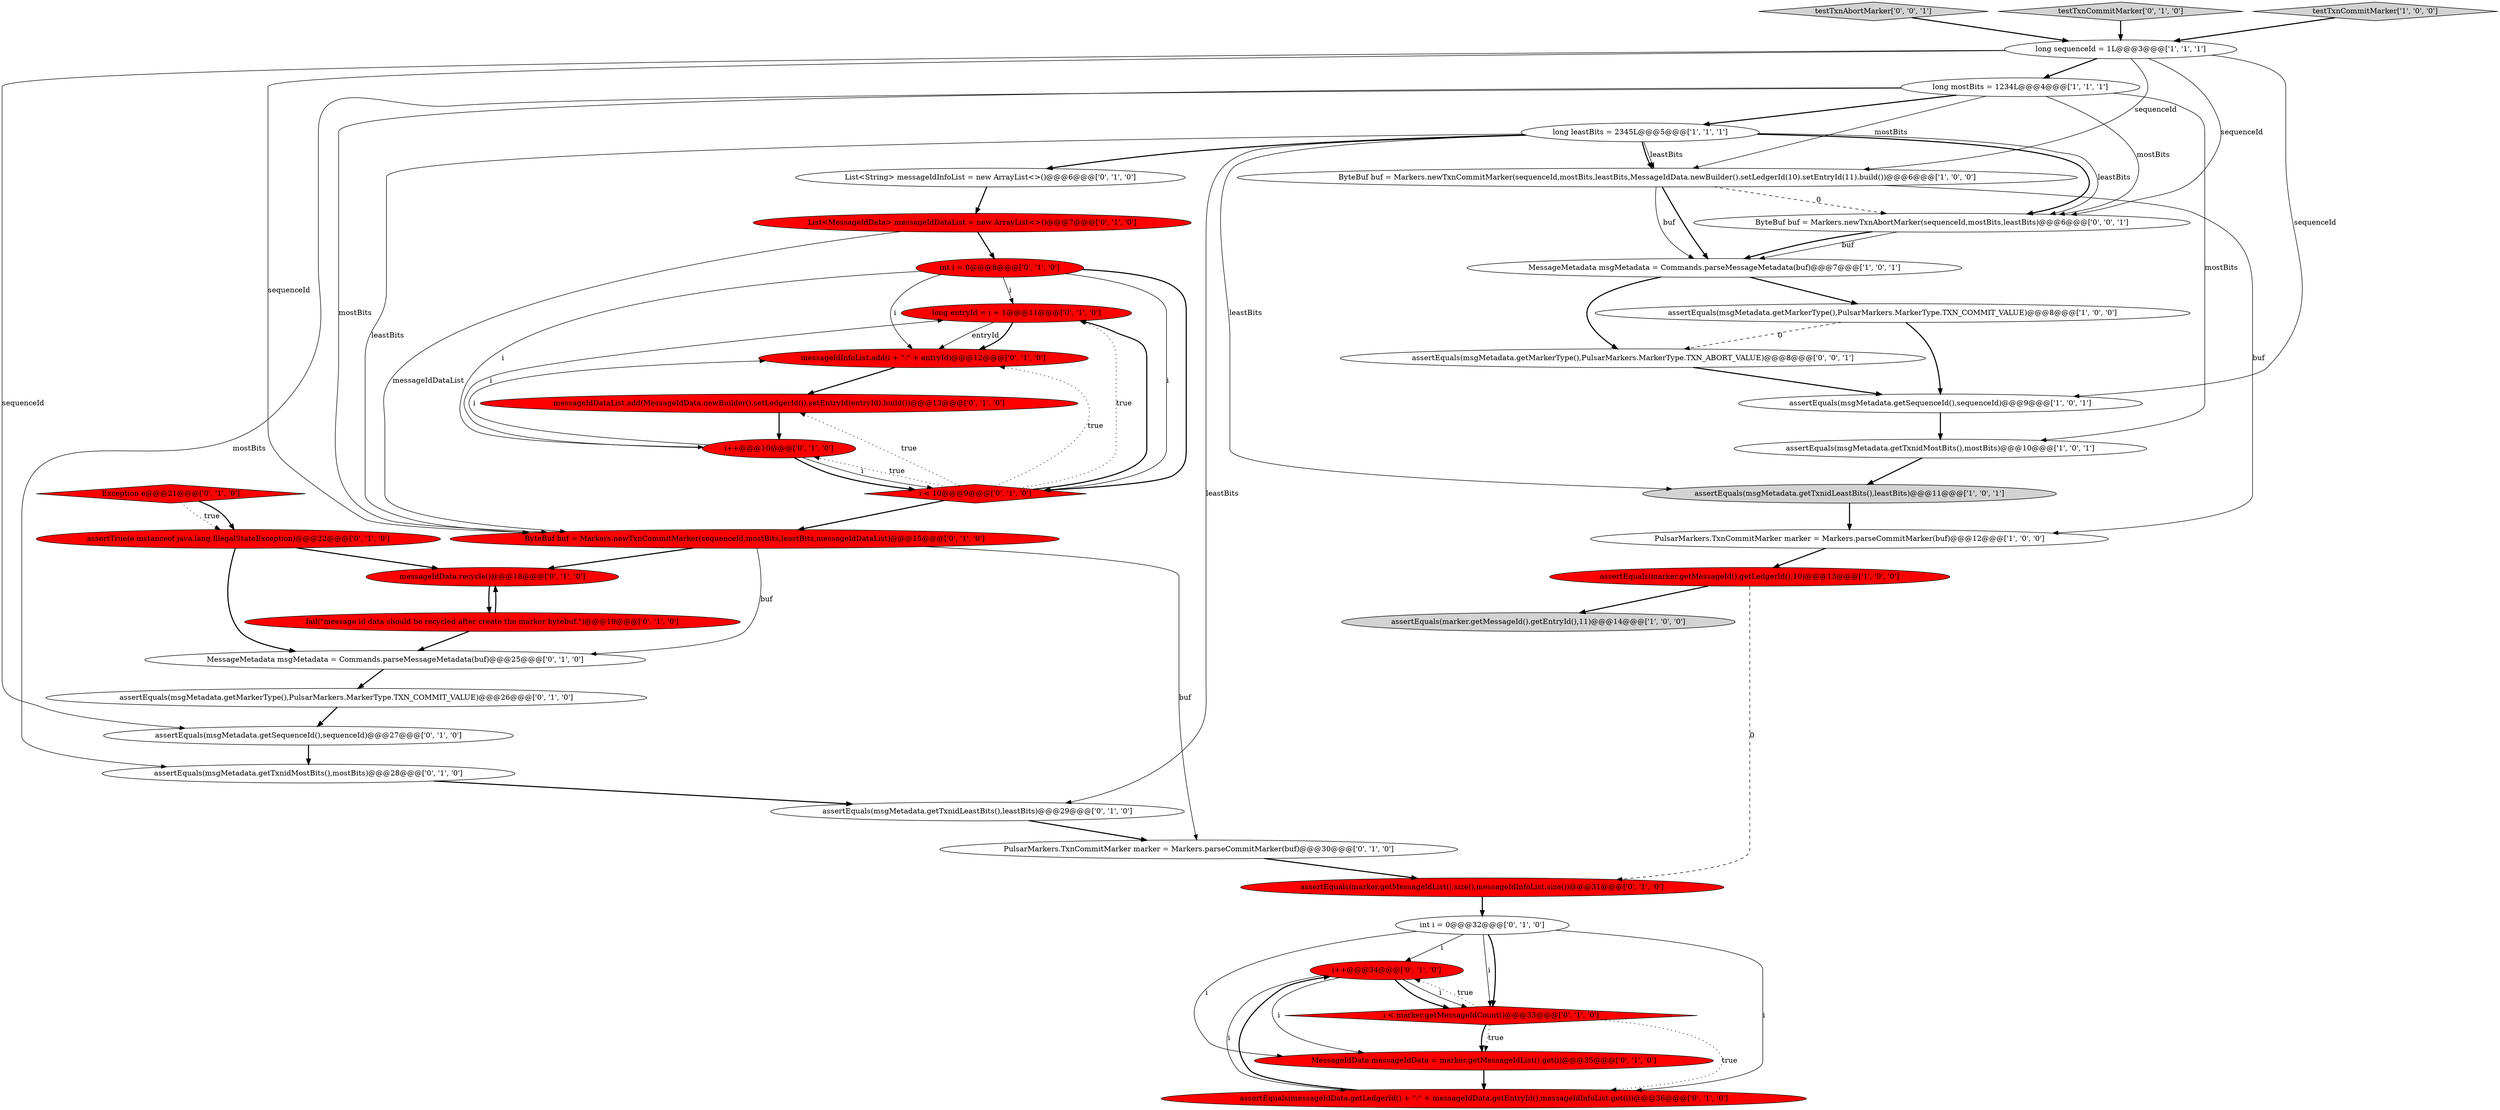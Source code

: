 digraph {
18 [style = filled, label = "PulsarMarkers.TxnCommitMarker marker = Markers.parseCommitMarker(buf)@@@30@@@['0', '1', '0']", fillcolor = white, shape = ellipse image = "AAA0AAABBB2BBB"];
34 [style = filled, label = "i++@@@34@@@['0', '1', '0']", fillcolor = red, shape = ellipse image = "AAA1AAABBB2BBB"];
10 [style = filled, label = "assertEquals(msgMetadata.getMarkerType(),PulsarMarkers.MarkerType.TXN_COMMIT_VALUE)@@@8@@@['1', '0', '0']", fillcolor = white, shape = ellipse image = "AAA0AAABBB1BBB"];
22 [style = filled, label = "long entryId = i + 1@@@11@@@['0', '1', '0']", fillcolor = red, shape = ellipse image = "AAA1AAABBB2BBB"];
7 [style = filled, label = "assertEquals(msgMetadata.getTxnidLeastBits(),leastBits)@@@11@@@['1', '0', '1']", fillcolor = lightgray, shape = ellipse image = "AAA0AAABBB1BBB"];
9 [style = filled, label = "ByteBuf buf = Markers.newTxnCommitMarker(sequenceId,mostBits,leastBits,MessageIdData.newBuilder().setLedgerId(10).setEntryId(11).build())@@@6@@@['1', '0', '0']", fillcolor = white, shape = ellipse image = "AAA0AAABBB1BBB"];
28 [style = filled, label = "fail(\"message id data should be recycled after create the marker bytebuf.\")@@@19@@@['0', '1', '0']", fillcolor = red, shape = ellipse image = "AAA1AAABBB2BBB"];
31 [style = filled, label = "Exception e@@@21@@@['0', '1', '0']", fillcolor = red, shape = diamond image = "AAA1AAABBB2BBB"];
4 [style = filled, label = "assertEquals(marker.getMessageId().getEntryId(),11)@@@14@@@['1', '0', '0']", fillcolor = lightgray, shape = ellipse image = "AAA0AAABBB1BBB"];
8 [style = filled, label = "long leastBits = 2345L@@@5@@@['1', '1', '1']", fillcolor = white, shape = ellipse image = "AAA0AAABBB1BBB"];
29 [style = filled, label = "assertEquals(msgMetadata.getSequenceId(),sequenceId)@@@27@@@['0', '1', '0']", fillcolor = white, shape = ellipse image = "AAA0AAABBB2BBB"];
35 [style = filled, label = "int i = 0@@@8@@@['0', '1', '0']", fillcolor = red, shape = ellipse image = "AAA1AAABBB2BBB"];
25 [style = filled, label = "i++@@@10@@@['0', '1', '0']", fillcolor = red, shape = ellipse image = "AAA1AAABBB2BBB"];
6 [style = filled, label = "long sequenceId = 1L@@@3@@@['1', '1', '1']", fillcolor = white, shape = ellipse image = "AAA0AAABBB1BBB"];
11 [style = filled, label = "MessageMetadata msgMetadata = Commands.parseMessageMetadata(buf)@@@7@@@['1', '0', '1']", fillcolor = white, shape = ellipse image = "AAA0AAABBB1BBB"];
14 [style = filled, label = "assertEquals(msgMetadata.getMarkerType(),PulsarMarkers.MarkerType.TXN_COMMIT_VALUE)@@@26@@@['0', '1', '0']", fillcolor = white, shape = ellipse image = "AAA0AAABBB2BBB"];
30 [style = filled, label = "assertEquals(msgMetadata.getTxnidLeastBits(),leastBits)@@@29@@@['0', '1', '0']", fillcolor = white, shape = ellipse image = "AAA0AAABBB2BBB"];
33 [style = filled, label = "MessageIdData messageIdData = marker.getMessageIdList().get(i)@@@35@@@['0', '1', '0']", fillcolor = red, shape = ellipse image = "AAA1AAABBB2BBB"];
38 [style = filled, label = "i < 10@@@9@@@['0', '1', '0']", fillcolor = red, shape = diamond image = "AAA1AAABBB2BBB"];
17 [style = filled, label = "assertEquals(msgMetadata.getTxnidMostBits(),mostBits)@@@28@@@['0', '1', '0']", fillcolor = white, shape = ellipse image = "AAA0AAABBB2BBB"];
15 [style = filled, label = "assertTrue(e instanceof java.lang.IllegalStateException)@@@22@@@['0', '1', '0']", fillcolor = red, shape = ellipse image = "AAA1AAABBB2BBB"];
39 [style = filled, label = "testTxnAbortMarker['0', '0', '1']", fillcolor = lightgray, shape = diamond image = "AAA0AAABBB3BBB"];
21 [style = filled, label = "messageIdInfoList.add(i + \":\" + entryId)@@@12@@@['0', '1', '0']", fillcolor = red, shape = ellipse image = "AAA1AAABBB2BBB"];
1 [style = filled, label = "long mostBits = 1234L@@@4@@@['1', '1', '1']", fillcolor = white, shape = ellipse image = "AAA0AAABBB1BBB"];
24 [style = filled, label = "assertEquals(messageIdData.getLedgerId() + \":\" + messageIdData.getEntryId(),messageIdInfoList.get(i))@@@36@@@['0', '1', '0']", fillcolor = red, shape = ellipse image = "AAA1AAABBB2BBB"];
19 [style = filled, label = "assertEquals(marker.getMessageIdList().size(),messageIdInfoList.size())@@@31@@@['0', '1', '0']", fillcolor = red, shape = ellipse image = "AAA1AAABBB2BBB"];
26 [style = filled, label = "messageIdData.recycle()@@@18@@@['0', '1', '0']", fillcolor = red, shape = ellipse image = "AAA1AAABBB2BBB"];
23 [style = filled, label = "messageIdDataList.add(MessageIdData.newBuilder().setLedgerId(i).setEntryId(entryId).build())@@@13@@@['0', '1', '0']", fillcolor = red, shape = ellipse image = "AAA1AAABBB2BBB"];
16 [style = filled, label = "int i = 0@@@32@@@['0', '1', '0']", fillcolor = white, shape = ellipse image = "AAA0AAABBB2BBB"];
0 [style = filled, label = "assertEquals(msgMetadata.getSequenceId(),sequenceId)@@@9@@@['1', '0', '1']", fillcolor = white, shape = ellipse image = "AAA0AAABBB1BBB"];
40 [style = filled, label = "assertEquals(msgMetadata.getMarkerType(),PulsarMarkers.MarkerType.TXN_ABORT_VALUE)@@@8@@@['0', '0', '1']", fillcolor = white, shape = ellipse image = "AAA0AAABBB3BBB"];
27 [style = filled, label = "List<String> messageIdInfoList = new ArrayList<>()@@@6@@@['0', '1', '0']", fillcolor = white, shape = ellipse image = "AAA0AAABBB2BBB"];
13 [style = filled, label = "ByteBuf buf = Markers.newTxnCommitMarker(sequenceId,mostBits,leastBits,messageIdDataList)@@@15@@@['0', '1', '0']", fillcolor = red, shape = ellipse image = "AAA1AAABBB2BBB"];
2 [style = filled, label = "assertEquals(msgMetadata.getTxnidMostBits(),mostBits)@@@10@@@['1', '0', '1']", fillcolor = white, shape = ellipse image = "AAA0AAABBB1BBB"];
41 [style = filled, label = "ByteBuf buf = Markers.newTxnAbortMarker(sequenceId,mostBits,leastBits)@@@6@@@['0', '0', '1']", fillcolor = white, shape = ellipse image = "AAA0AAABBB3BBB"];
20 [style = filled, label = "testTxnCommitMarker['0', '1', '0']", fillcolor = lightgray, shape = diamond image = "AAA0AAABBB2BBB"];
5 [style = filled, label = "assertEquals(marker.getMessageId().getLedgerId(),10)@@@13@@@['1', '0', '0']", fillcolor = red, shape = ellipse image = "AAA1AAABBB1BBB"];
3 [style = filled, label = "PulsarMarkers.TxnCommitMarker marker = Markers.parseCommitMarker(buf)@@@12@@@['1', '0', '0']", fillcolor = white, shape = ellipse image = "AAA0AAABBB1BBB"];
32 [style = filled, label = "List<MessageIdData> messageIdDataList = new ArrayList<>()@@@7@@@['0', '1', '0']", fillcolor = red, shape = ellipse image = "AAA1AAABBB2BBB"];
37 [style = filled, label = "MessageMetadata msgMetadata = Commands.parseMessageMetadata(buf)@@@25@@@['0', '1', '0']", fillcolor = white, shape = ellipse image = "AAA0AAABBB2BBB"];
36 [style = filled, label = "i < marker.getMessageIdCount()@@@33@@@['0', '1', '0']", fillcolor = red, shape = diamond image = "AAA1AAABBB2BBB"];
12 [style = filled, label = "testTxnCommitMarker['1', '0', '0']", fillcolor = lightgray, shape = diamond image = "AAA0AAABBB1BBB"];
32->35 [style = bold, label=""];
13->18 [style = solid, label="buf"];
27->32 [style = bold, label=""];
6->13 [style = solid, label="sequenceId"];
35->22 [style = solid, label="i"];
9->11 [style = bold, label=""];
24->34 [style = bold, label=""];
39->6 [style = bold, label=""];
41->11 [style = bold, label=""];
36->33 [style = bold, label=""];
30->18 [style = bold, label=""];
38->21 [style = dotted, label="true"];
3->5 [style = bold, label=""];
35->25 [style = solid, label="i"];
16->34 [style = solid, label="i"];
9->41 [style = dashed, label="0"];
35->38 [style = bold, label=""];
26->28 [style = bold, label=""];
8->27 [style = bold, label=""];
36->24 [style = dotted, label="true"];
16->36 [style = solid, label="i"];
23->25 [style = bold, label=""];
28->37 [style = bold, label=""];
1->9 [style = solid, label="mostBits"];
35->21 [style = solid, label="i"];
18->19 [style = bold, label=""];
40->0 [style = bold, label=""];
8->13 [style = solid, label="leastBits"];
38->23 [style = dotted, label="true"];
34->36 [style = bold, label=""];
10->0 [style = bold, label=""];
8->7 [style = solid, label="leastBits"];
31->15 [style = dotted, label="true"];
9->3 [style = solid, label="buf"];
1->41 [style = solid, label="mostBits"];
25->38 [style = bold, label=""];
21->23 [style = bold, label=""];
25->21 [style = solid, label="i"];
41->11 [style = solid, label="buf"];
16->36 [style = bold, label=""];
29->17 [style = bold, label=""];
1->8 [style = bold, label=""];
8->41 [style = bold, label=""];
1->17 [style = solid, label="mostBits"];
38->22 [style = dotted, label="true"];
28->26 [style = bold, label=""];
38->25 [style = dotted, label="true"];
8->30 [style = solid, label="leastBits"];
1->13 [style = solid, label="mostBits"];
22->21 [style = solid, label="entryId"];
19->16 [style = bold, label=""];
1->2 [style = solid, label="mostBits"];
6->29 [style = solid, label="sequenceId"];
6->1 [style = bold, label=""];
13->37 [style = solid, label="buf"];
10->40 [style = dashed, label="0"];
8->41 [style = solid, label="leastBits"];
13->26 [style = bold, label=""];
11->10 [style = bold, label=""];
33->24 [style = bold, label=""];
5->4 [style = bold, label=""];
25->38 [style = solid, label="i"];
14->29 [style = bold, label=""];
8->9 [style = solid, label="leastBits"];
35->38 [style = solid, label="i"];
16->33 [style = solid, label="i"];
15->37 [style = bold, label=""];
5->19 [style = dashed, label="0"];
9->11 [style = solid, label="buf"];
36->33 [style = dotted, label="true"];
34->36 [style = solid, label="i"];
0->2 [style = bold, label=""];
22->21 [style = bold, label=""];
34->33 [style = solid, label="i"];
17->30 [style = bold, label=""];
6->9 [style = solid, label="sequenceId"];
20->6 [style = bold, label=""];
12->6 [style = bold, label=""];
11->40 [style = bold, label=""];
31->15 [style = bold, label=""];
7->3 [style = bold, label=""];
15->26 [style = bold, label=""];
37->14 [style = bold, label=""];
6->0 [style = solid, label="sequenceId"];
8->9 [style = bold, label=""];
34->24 [style = solid, label="i"];
16->24 [style = solid, label="i"];
32->13 [style = solid, label="messageIdDataList"];
2->7 [style = bold, label=""];
6->41 [style = solid, label="sequenceId"];
38->22 [style = bold, label=""];
38->13 [style = bold, label=""];
25->22 [style = solid, label="i"];
36->34 [style = dotted, label="true"];
}
